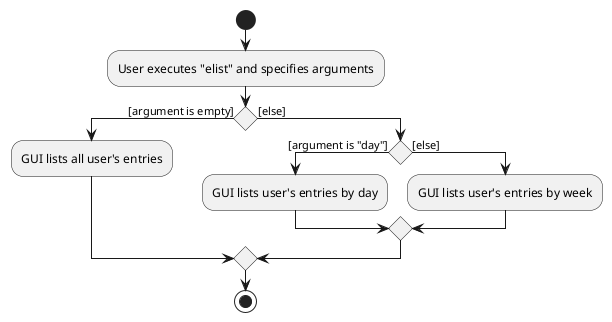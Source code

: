@startuml
start
:User executes "elist" and specifies arguments;

if () then ([argument is empty])
    :GUI lists all user's entries;
else ([else])
    if () then ([argument is "day"])
        :GUI lists user's entries by day;
    else ([else])
        :GUI lists user's entries by week;
    endif
endif
stop
@enduml
